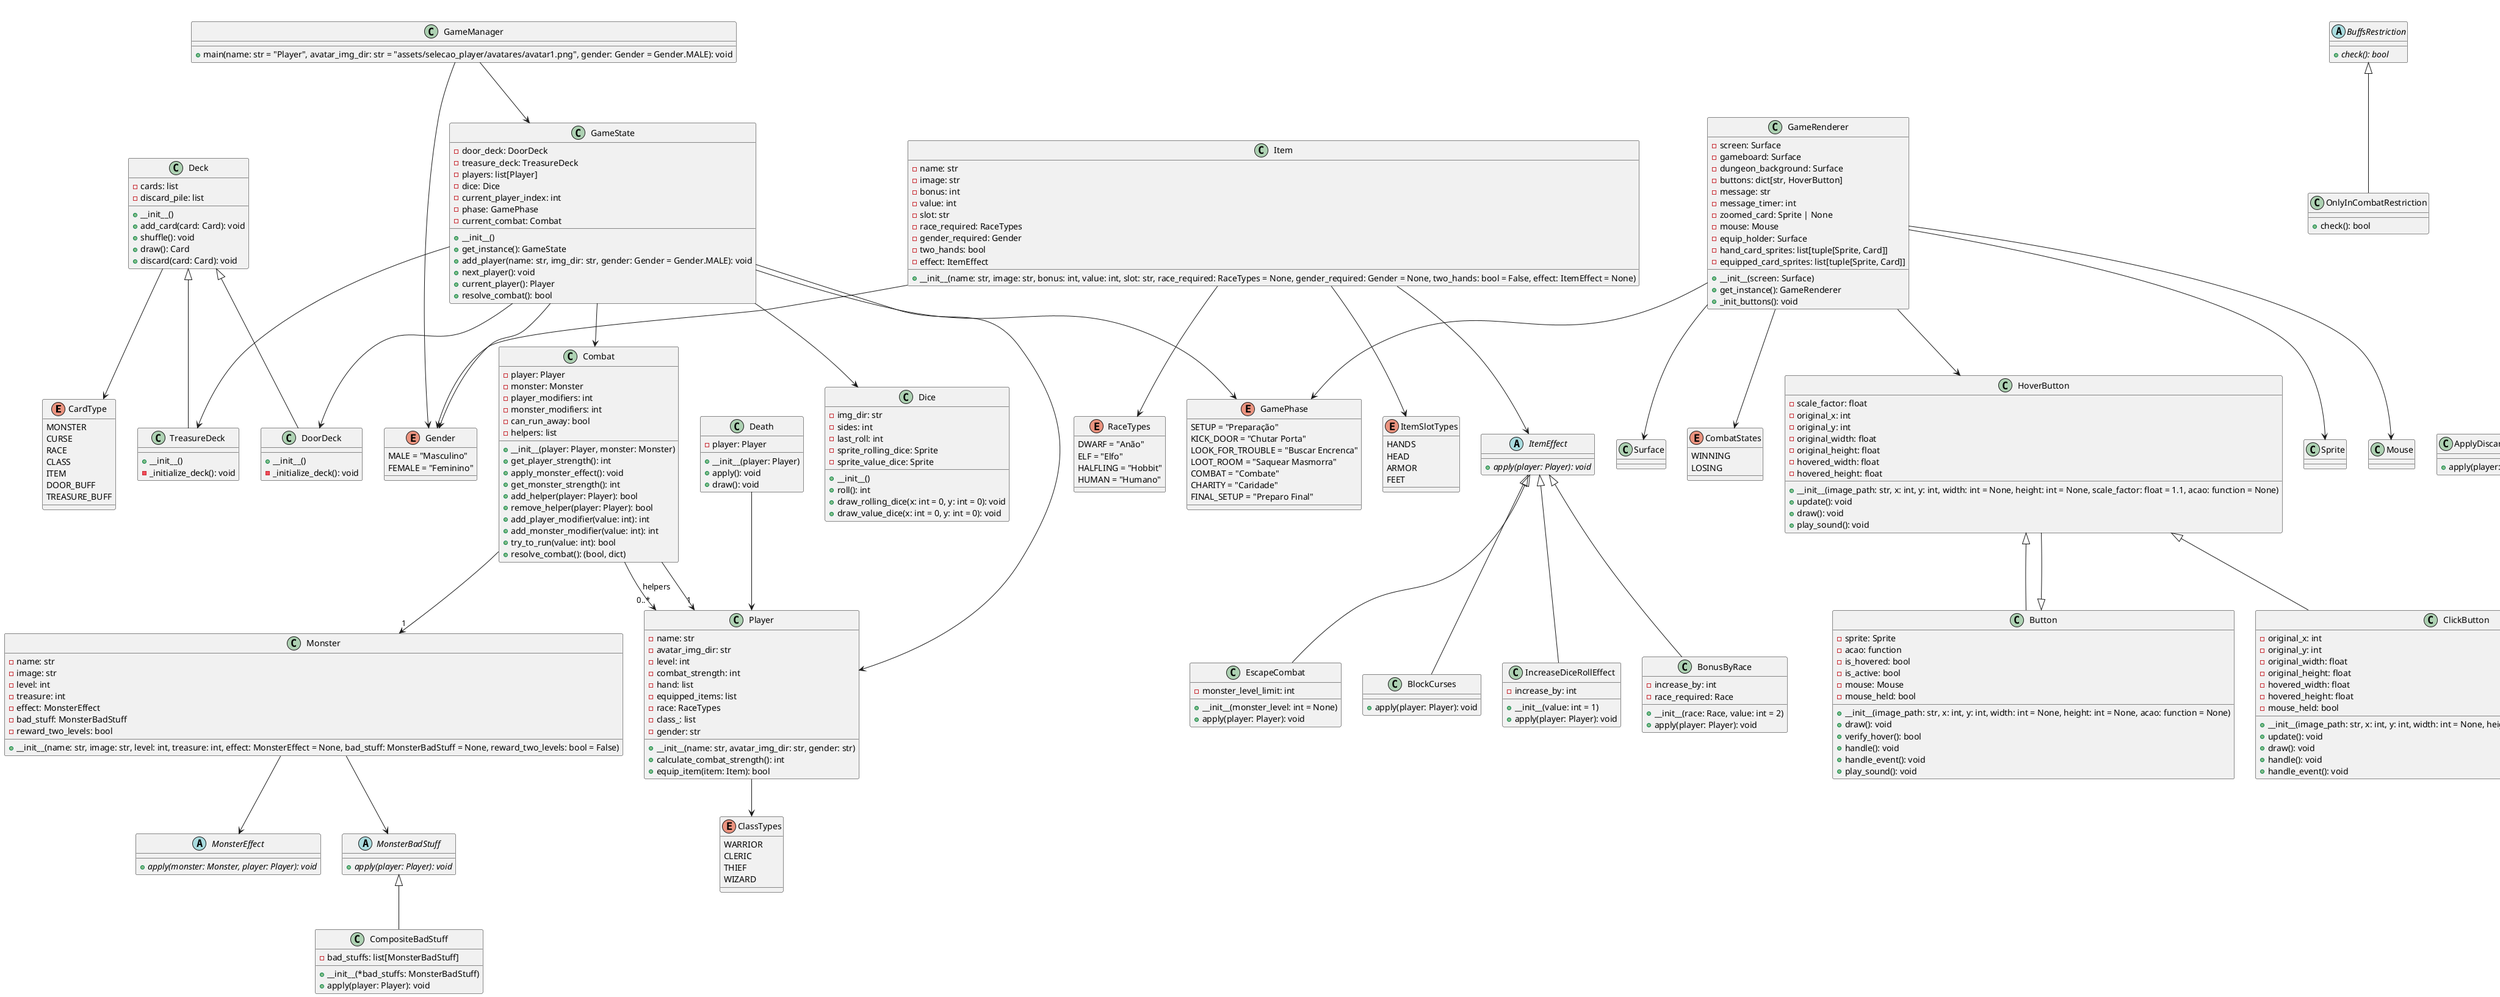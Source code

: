 @startuml

' Enums
enum CardType {
    MONSTER
    CURSE
    RACE
    CLASS
    ITEM
    DOOR_BUFF
    TREASURE_BUFF
}

enum RaceTypes {
    DWARF = "Anão"
    ELF = "Elfo"
    HALFLING = "Hobbit"
    HUMAN = "Humano"
}

enum ClassTypes {
    WARRIOR
    CLERIC
    THIEF
    WIZARD
}

enum ItemSlotTypes {
    HANDS
    HEAD
    ARMOR
    FEET
}

enum Gender {
    MALE = "Masculino"
    FEMALE = "Feminino"
}

enum CombatStates {
    WINNING
    LOSING
}

enum GamePhase {
    SETUP = "Preparação"
    KICK_DOOR = "Chutar Porta"
    LOOK_FOR_TROUBLE = "Buscar Encrenca"
    LOOT_ROOM = "Saquear Masmorra"
    COMBAT = "Combate"
    CHARITY = "Caridade"
    FINAL_SETUP = "Preparo Final"
}

' Classes principais do jogo
class Player {
    - name: str
    - avatar_img_dir: str
    - level: int
    - combat_strength: int
    - hand: list
    - equipped_items: list
    - race: RaceTypes
    - class_: list
    - gender: str

    + __init__(name: str, avatar_img_dir: str, gender: str)
    + calculate_combat_strength(): int
    + equip_item(item: Item): bool
}

class Combat {
    - player: Player
    - monster: Monster
    - player_modifiers: int
    - monster_modifiers: int
    - can_run_away: bool
    - helpers: list

    + __init__(player: Player, monster: Monster)
    + get_player_strength(): int
    + apply_monster_effect(): void
    + get_monster_strength(): int
    + add_helper(player: Player): bool
    + remove_helper(player: Player): bool
    + add_player_modifier(value: int): int
    + add_monster_modifier(value: int): int
    + try_to_run(value: int): bool
    + resolve_combat(): (bool, dict)
}

class Death {
    - player: Player

    + __init__(player: Player)
    + apply(): void
    + draw(): void
}

class Deck {
    - cards: list
    - discard_pile: list

    + __init__()
    + add_card(card: Card): void
    + shuffle(): void
    + draw(): Card
    + discard(card: Card): void
}

class DoorDeck {
    + __init__()
    - _initialize_deck(): void
}

class TreasureDeck {
    + __init__()
    - _initialize_deck(): void
}

class Dice {
    - img_dir: str
    - sides: int
    - last_roll: int
    - sprite_rolling_dice: Sprite
    - sprite_value_dice: Sprite

    + __init__()
    + roll(): int
    + draw_rolling_dice(x: int = 0, y: int = 0): void
    + draw_value_dice(x: int = 0, y: int = 0): void
}

class GameManager {
    + main(name: str = "Player", avatar_img_dir: str = "assets/selecao_player/avatares/avatar1.png", gender: Gender = Gender.MALE): void
}

class GameState {
    - door_deck: DoorDeck
    - treasure_deck: TreasureDeck
    - players: list[Player]
    - dice: Dice
    - current_player_index: int
    - phase: GamePhase
    - current_combat: Combat

    + __init__()
    + get_instance(): GameState
    + add_player(name: str, img_dir: str, gender: Gender = Gender.MALE): void
    + next_player(): void
    + current_player(): Player
    + resolve_combat(): bool
}

class GameRenderer {
    - screen: Surface
    - gameboard: Surface
    - dungeon_background: Surface
    - buttons: dict[str, HoverButton]
    - message: str
    - message_timer: int
    - zoomed_card: Sprite | None
    - mouse: Mouse
    - equip_holder: Surface
    - hand_card_sprites: list[tuple[Sprite, Card]]
    - equipped_card_sprites: list[tuple[Sprite, Card]]

    + __init__(screen: Surface)
    + get_instance(): GameRenderer
    + _init_buttons(): void
}

' Classes de efeitos e restrições
abstract class BuffsRestriction {
    {abstract} + check(): bool
}

class OnlyInCombatRestriction {
    + check(): bool
}

abstract class CurseEffect {
    {abstract} + apply(player: Player): void
}

class ApplyDiscardCardBadStuffCurseEffect {
    + apply(player: Player): void
}

class ChangeClassCurseEffect {
    + apply(player: Player): void
}

class ChangeRaceCurseEffect {
    + apply(player: Player): void
}

class LoseRaceCurseEffect {
    + apply(player: Player): void
}

class LoseClassCurseEffect {
    + apply(player: Player): void
}

class Curse {
    - name: str
    - image: str
    - effect: CurseEffect

    + __init__(name: str, image: str, effect: CurseEffect)
}

' Classes de item e efeitos
abstract class ItemEffect {
    {abstract} + apply(player: Player): void
}

class IncreaseDiceRollEffect {
    - increase_by: int
    + __init__(value: int = 1)
    + apply(player: Player): void
}

class BonusByRace {
    - increase_by: int
    - race_required: Race
    + __init__(race: Race, value: int = 2)
    + apply(player: Player): void
}

class EscapeCombat {
    - monster_level_limit: int
    + __init__(monster_level: int = None)
    + apply(player: Player): void
}

class BlockCurses {
    + apply(player: Player): void
}

class Item {
    - name: str
    - image: str
    - bonus: int
    - value: int
    - slot: str
    - race_required: RaceTypes
    - gender_required: Gender
    - two_hands: bool
    - effect: ItemEffect

    + __init__(name: str, image: str, bonus: int, value: int, slot: str, race_required: RaceTypes = None, gender_required: Gender = None, two_hands: bool = False, effect: ItemEffect = None)
}

' Classes de monstro e efeitos
abstract class MonsterBadStuff {
    {abstract} + apply(player: Player): void
}

class CompositeBadStuff {
    - bad_stuffs: list[MonsterBadStuff]
    + __init__(*bad_stuffs: MonsterBadStuff)
    + apply(player: Player): void
}

class Monster {
    - name: str
    - image: str
    - level: int
    - treasure: int
    - effect: MonsterEffect
    - bad_stuff: MonsterBadStuff
    - reward_two_levels: bool

    + __init__(name: str, image: str, level: int, treasure: int, effect: MonsterEffect = None, bad_stuff: MonsterBadStuff = None, reward_two_levels: bool = False)
}

abstract class MonsterEffect {
    {abstract} + apply(monster: Monster, player: Player): void
}

' Classes de UI
class Button {
    - sprite: Sprite
    - acao: function
    - is_hovered: bool
    - is_active: bool
    - mouse: Mouse
    - mouse_held: bool

    + __init__(image_path: str, x: int, y: int, width: int = None, height: int = None, acao: function = None)
    + draw(): void
    + verify_hover(): bool
    + handle(): void
    + handle_event(): void
    + play_sound(): void
}

class HoverButton {
    - scale_factor: float
    - original_x: int
    - original_y: int
    - original_width: float
    - original_height: float
    - hovered_width: float
    - hovered_height: float

    + __init__(image_path: str, x: int, y: int, width: int = None, height: int = None, scale_factor: float = 1.1, acao: function = None)
    + update(): void
    + draw(): void
    + play_sound(): void
}

class ClickButton {
    - original_x: int
    - original_y: int
    - original_width: float
    - original_height: float
    - hovered_width: float
    - hovered_height: float
    - mouse_held: bool

    + __init__(image_path: str, x: int, y: int, width: int = None, height: int = None, acao: function = None)
    + update(): void
    + draw(): void
    + handle(): void
    + handle_event(): void
}

' Relacionamentos
Combat --> "1" Player
Combat --> "1" Monster
Combat --> "0..*" Player : helpers

Death --> Player

Player --> ClassTypes

Deck <|-- DoorDeck
Deck <|-- TreasureDeck
Deck --> CardType

GameManager --> GameState
GameManager --> Gender

GameState --> DoorDeck
GameState --> TreasureDeck
GameState --> Player
GameState --> Dice
GameState --> GamePhase
GameState --> Combat
GameState --> Gender

GameRenderer --> HoverButton
GameRenderer --> Sprite
GameRenderer --> Mouse
GameRenderer --> Surface
GameRenderer --> GamePhase
GameRenderer --> CombatStates

BuffsRestriction <|-- OnlyInCombatRestriction

CurseEffect <|-- ApplyDiscardCardBadStuffCurseEffect
CurseEffect <|-- ChangeClassCurseEffect
CurseEffect <|-- ChangeRaceCurseEffect
CurseEffect <|-- LoseRaceCurseEffect
CurseEffect <|-- LoseClassCurseEffect

Curse --> CurseEffect

ItemEffect <|-- IncreaseDiceRollEffect
ItemEffect <|-- BonusByRace
ItemEffect <|-- EscapeCombat
ItemEffect <|-- BlockCurses

Item --> ItemEffect
Item --> RaceTypes
Item --> Gender
Item --> ItemSlotTypes

MonsterBadStuff <|-- CompositeBadStuff

Monster --> MonsterEffect
Monster --> MonsterBadStuff

Button <|-- HoverButton

HoverButton <|-- ClickButton
HoverButton <|-- Button

@enduml